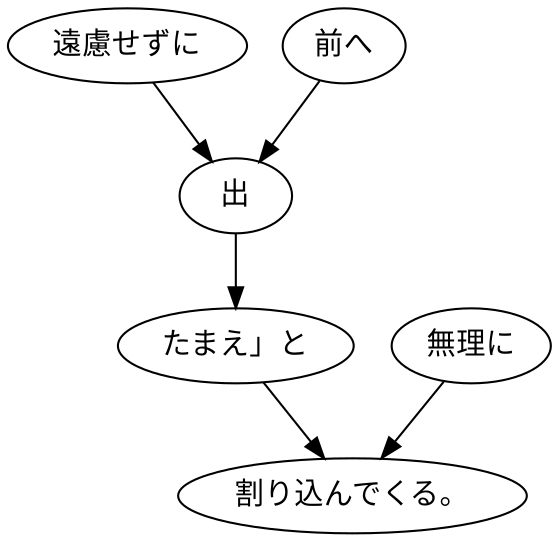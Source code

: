 digraph graph5901 {
	node0 [label="遠慮せずに"];
	node1 [label="前へ"];
	node2 [label="出"];
	node3 [label="たまえ」と"];
	node4 [label="無理に"];
	node5 [label="割り込んでくる。"];
	node0 -> node2;
	node1 -> node2;
	node2 -> node3;
	node3 -> node5;
	node4 -> node5;
}
